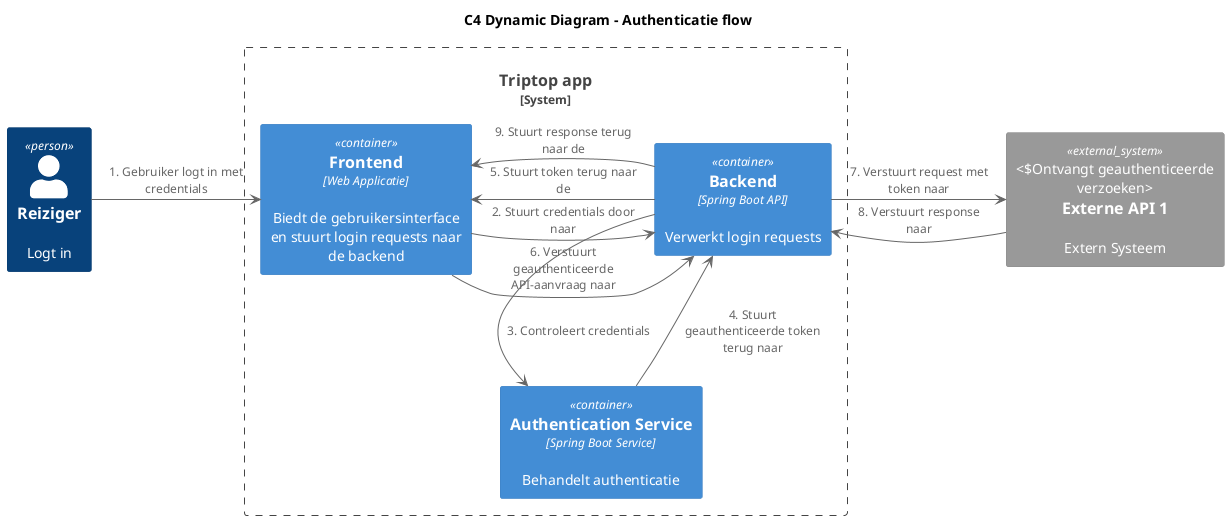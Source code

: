 @startuml
!include <C4/C4_Container>

title C4 Dynamic Diagram - Authenticatie flow

LAYOUT_TOP_DOWN()
Person(User, "Reiziger", "Logt in")
System_Boundary(Webapp, "Triptop app") {
    Container(Frontend, "Frontend", "Web Applicatie", "Biedt de gebruikersinterface en stuurt login requests naar de backend")
    Container(Backend, "Backend", "Spring Boot API", "Verwerkt login requests")
    Container(AuthenticationService, "Authentication Service", "Spring Boot Service", "Behandelt authenticatie")
}

System_Ext(ExternalAPI1, "Externe API 1", "Extern Systeem", "Ontvangt geauthenticeerde verzoeken")

User -right-> Frontend: 1. Gebruiker logt in met credentials
Frontend -right-> Backend: 2. Stuurt credentials door naar
Backend -down-> AuthenticationService: 3. Controleert credentials
AuthenticationService -up-> Backend: 4. Stuurt geauthenticeerde token terug naar
Backend -left-> Frontend: 5. Stuurt token terug naar de
Frontend -right-> Backend: 6. Verstuurt geauthenticeerde API-aanvraag naar
Backend -right-> ExternalAPI1: 7. Verstuurt request met token naar
ExternalAPI1 -left-> Backend: 8. Verstuurt response naar
Backend -left-> Frontend: 9. Stuurt response terug naar de

@enduml